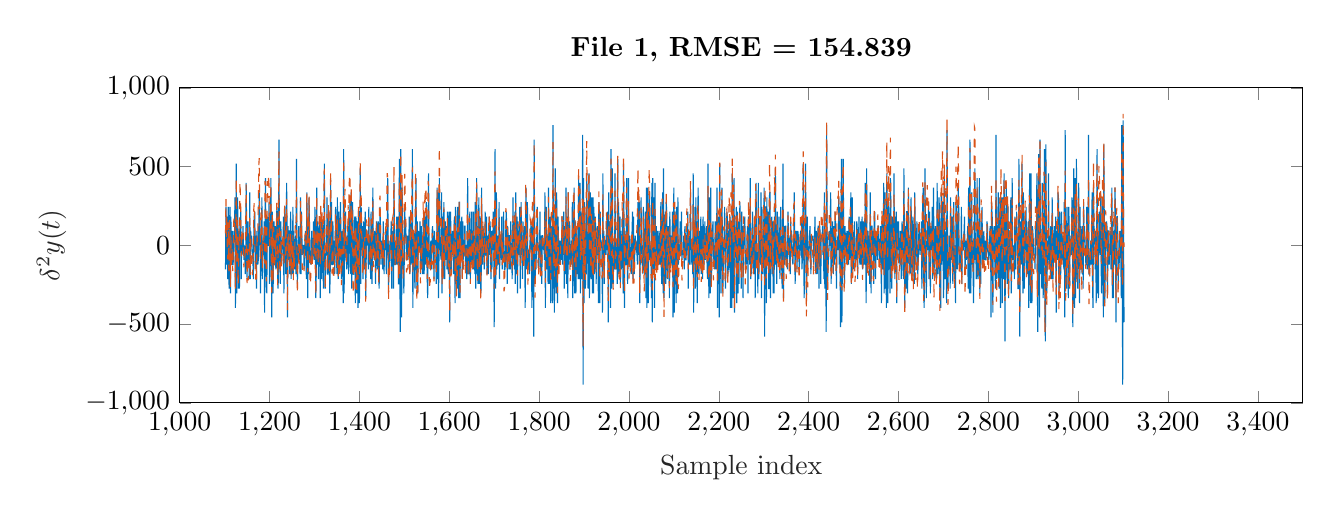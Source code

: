 % This file was created by matlab2tikz.
%
\definecolor{mycolor1}{rgb}{0.0,0.447,0.741}%
\definecolor{mycolor2}{rgb}{0.85,0.325,0.098}%
%
\begin{tikzpicture}

\begin{axis}[%
width=14.264cm,
height=4cm,
at={(0cm,0cm)},
scale only axis,
xmin=1000,
xmax=3500,
xlabel style={font=\color{white!15!black}},
xlabel={Sample index},
ymin=-1000,
ymax=1000,
ylabel style={font=\color{white!15!black}},
ylabel={$\delta^2 y(t)$},
axis background/.style={fill=white},
title style={font=\bfseries},
title={File 1, RMSE = 154.839}
]
\addplot [color=mycolor1, forget plot]
  table[row sep=crcr]{%
1102	-152.625\\
1103	244.175\\
1104	-122.1\\
1105	183.125\\
1106	1.388e-13\\
1107	-213.625\\
1108	244.125\\
1109	-30.5\\
1110	-274.65\\
1111	122.05\\
1112	244.15\\
1113	-305.175\\
1114	183.1\\
1115	-122.075\\
1116	30.525\\
1117	91.55\\
1118	-122.05\\
1119	-122.1\\
1120	0.025\\
1121	91.525\\
1122	30.55\\
1123	305.15\\
1124	-396.725\\
1125	-183.1\\
1126	518.8\\
1127	-305.175\\
1128	61.025\\
1129	305.175\\
1130	-122.05\\
1131	-274.675\\
1132	91.55\\
1133	-274.65\\
1134	152.6\\
1135	152.575\\
1136	213.625\\
1137	-213.625\\
1138	61.025\\
1139	-61.025\\
1140	0\\
1141	122.075\\
1142	-1.388e-13\\
1143	-91.55\\
1144	-0.025\\
1145	-30.5\\
1146	-183.1\\
1147	-91.55\\
1148	396.725\\
1149	122.05\\
1150	-213.6\\
1151	-30.525\\
1152	152.575\\
1153	-91.525\\
1154	-61.05\\
1155	-213.625\\
1156	335.7\\
1157	-213.625\\
1158	91.55\\
1159	30.5\\
1160	61.05\\
1161	-6.939e-14\\
1162	-61.025\\
1163	-91.55\\
1164	-213.65\\
1165	61.075\\
1166	183.075\\
1167	213.625\\
1168	-1.388e-13\\
1169	-122.05\\
1170	61\\
1171	-274.625\\
1172	91.55\\
1173	-30.55\\
1174	-122.025\\
1175	-91.6\\
1176	91.6\\
1177	335.65\\
1178	0.025\\
1179	122.075\\
1180	-305.2\\
1181	30.55\\
1182	-30.55\\
1183	305.2\\
1184	-213.625\\
1185	-30.525\\
1186	30.5\\
1187	-61.0\\
1188	152.55\\
1189	-427.225\\
1190	122.075\\
1191	427.25\\
1192	-0.025\\
1193	-244.125\\
1194	-305.175\\
1195	183.125\\
1196	-0.025\\
1197	2.776e-13\\
1198	122.075\\
1199	274.65\\
1200	-244.125\\
1201	-122.075\\
1202	-30.525\\
1203	427.25\\
1204	1.388e-13\\
1205	-457.75\\
1206	213.6\\
1207	122.075\\
1208	-305.175\\
1209	91.575\\
1210	152.575\\
1211	-91.575\\
1212	-91.525\\
1213	122.05\\
1214	-152.575\\
1215	-122.075\\
1216	213.625\\
1217	244.15\\
1218	-213.625\\
1219	-274.675\\
1220	-152.575\\
1221	671.375\\
1222	-61.025\\
1223	-61.025\\
1224	-244.175\\
1225	152.625\\
1226	30.5\\
1227	-122.075\\
1228	-30.5\\
1229	-0.025\\
1230	0.025\\
1231	183.1\\
1232	-305.175\\
1233	30.5\\
1234	244.15\\
1235	30.525\\
1236	-183.1\\
1237	-122.1\\
1238	396.75\\
1239	122.075\\
1240	-457.775\\
1241	122.075\\
1242	-91.55\\
1243	91.55\\
1244	91.55\\
1245	-183.1\\
1246	30.525\\
1247	213.6\\
1248	-213.6\\
1249	61.025\\
1250	91.55\\
1251	-183.1\\
1252	244.125\\
1253	-183.075\\
1254	91.525\\
1255	-61.025\\
1256	-152.575\\
1257	-0.025\\
1258	61.05\\
1259	-183.1\\
1260	549.3\\
1261	1.388e-13\\
1262	-244.125\\
1263	0\\
1264	-91.575\\
1265	122.1\\
1266	-91.575\\
1267	-30.5\\
1268	-183.125\\
1269	305.175\\
1270	-183.075\\
1271	213.6\\
1272	61.025\\
1273	-61.025\\
1274	-30.5\\
1275	-0.025\\
1276	-6.939e-14\\
1277	-152.575\\
1278	-30.5\\
1279	30.475\\
1280	91.575\\
1281	-30.5\\
1282	-213.65\\
1283	335.7\\
1284	91.55\\
1285	-335.675\\
1286	152.575\\
1287	-183.1\\
1288	305.175\\
1289	122.05\\
1290	-61.025\\
1291	-91.55\\
1292	-122.05\\
1293	-30.55\\
1294	91.575\\
1295	-30.525\\
1296	-91.55\\
1297	-30.525\\
1298	152.6\\
1299	-30.525\\
1300	-91.55\\
1301	244.125\\
1302	61.05\\
1303	-335.7\\
1304	-183.1\\
1305	366.225\\
1306	-122.1\\
1307	152.6\\
1308	0.025\\
1309	-213.65\\
1310	-30.525\\
1311	152.6\\
1312	152.6\\
1313	-335.7\\
1314	183.1\\
1315	91.55\\
1316	-213.625\\
1317	152.6\\
1318	122.05\\
1319	-122.05\\
1320	-274.675\\
1321	-30.5\\
1322	518.775\\
1323	61.05\\
1324	-274.65\\
1325	-61.05\\
1326	-61.025\\
1327	-30.5\\
1328	305.15\\
1329	-183.1\\
1330	-183.1\\
1331	152.575\\
1332	213.625\\
1333	-30.5\\
1334	-305.2\\
1335	-183.1\\
1336	427.25\\
1337	-122.05\\
1338	274.625\\
1339	-122.05\\
1340	-122.075\\
1341	152.6\\
1342	-30.55\\
1343	-122.05\\
1344	30.525\\
1345	-183.1\\
1346	-61.05\\
1347	244.125\\
1348	30.55\\
1349	-30.525\\
1350	-183.125\\
1351	305.2\\
1352	-30.55\\
1353	-213.6\\
1354	213.625\\
1355	-183.1\\
1356	-122.1\\
1357	61.075\\
1358	274.625\\
1359	30.525\\
1360	-213.6\\
1361	-0.025\\
1362	91.55\\
1363	-152.575\\
1364	-366.2\\
1365	610.325\\
1366	-305.15\\
1367	-0.025\\
1368	183.125\\
1369	213.625\\
1370	-91.575\\
1371	-91.55\\
1372	-152.575\\
1373	61.05\\
1374	-122.1\\
1375	152.6\\
1376	-183.1\\
1377	30.5\\
1378	61.05\\
1379	305.175\\
1380	-152.575\\
1381	-183.125\\
1382	335.7\\
1383	-274.675\\
1384	122.1\\
1385	274.625\\
1386	-183.075\\
1387	-183.125\\
1388	-91.55\\
1389	152.6\\
1390	183.1\\
1391	-366.2\\
1392	183.075\\
1393	152.6\\
1394	-305.15\\
1395	91.525\\
1396	152.6\\
1397	-396.75\\
1398	213.65\\
1399	213.625\\
1400	-366.225\\
1401	-152.6\\
1402	488.3\\
1403	-244.15\\
1404	244.15\\
1405	-30.525\\
1406	122.075\\
1407	-61.025\\
1408	-213.65\\
1409	152.6\\
1410	-30.5\\
1411	-152.6\\
1412	122.05\\
1413	213.65\\
1414	-335.7\\
1415	-122.075\\
1416	91.55\\
1417	91.55\\
1418	0.025\\
1419	61.0\\
1420	-152.55\\
1421	244.1\\
1422	0.025\\
1423	-122.075\\
1424	61.05\\
1425	-213.65\\
1426	213.625\\
1427	61.05\\
1428	-244.15\\
1429	-91.525\\
1430	366.175\\
1431	-30.5\\
1432	-61.05\\
1433	-91.525\\
1434	91.525\\
1435	30.525\\
1436	-244.125\\
1437	30.5\\
1438	152.575\\
1439	30.55\\
1440	-152.6\\
1441	122.05\\
1442	152.625\\
1443	-183.125\\
1444	-274.675\\
1445	61.05\\
1446	244.15\\
1447	122.075\\
1448	-122.1\\
1449	30.55\\
1450	-30.55\\
1451	30.55\\
1452	-152.6\\
1453	152.575\\
1454	30.525\\
1455	-183.1\\
1456	30.525\\
1457	-0.025\\
1458	-30.5\\
1459	91.55\\
1460	-183.1\\
1461	-30.525\\
1462	122.075\\
1463	427.25\\
1464	30.5\\
1465	-274.65\\
1466	30.525\\
1467	-183.1\\
1468	-0.025\\
1469	-30.5\\
1470	61.025\\
1471	152.6\\
1472	-274.65\\
1473	30.5\\
1474	91.55\\
1475	0.025\\
1476	-274.7\\
1477	396.775\\
1478	152.55\\
1479	-122.05\\
1480	-122.075\\
1481	30.525\\
1482	-122.075\\
1483	183.1\\
1484	-1.388e-13\\
1485	-122.075\\
1486	183.125\\
1487	-244.15\\
1488	-244.15\\
1489	549.325\\
1490	-122.075\\
1491	-549.325\\
1492	610.375\\
1493	-0.025\\
1494	-457.75\\
1495	366.225\\
1496	213.6\\
1497	-152.575\\
1498	-61.05\\
1499	-305.15\\
1500	-61.05\\
1501	244.125\\
1502	91.575\\
1503	152.575\\
1504	30.525\\
1505	-91.55\\
1506	-91.55\\
1507	61.025\\
1508	-91.55\\
1509	-61.05\\
1510	0.025\\
1511	183.1\\
1512	-183.125\\
1513	-152.575\\
1514	213.625\\
1515	-122.05\\
1516	-91.575\\
1517	-1.388e-13\\
1518	610.35\\
1519	-396.725\\
1520	0\\
1521	91.55\\
1522	61.025\\
1523	-213.6\\
1524	-274.675\\
1525	244.15\\
1526	427.25\\
1527	-30.525\\
1528	-274.65\\
1529	152.575\\
1530	-305.175\\
1531	91.55\\
1532	-30.5\\
1533	30.5\\
1534	30.525\\
1535	152.6\\
1536	-183.125\\
1537	-30.5\\
1538	122.05\\
1539	-152.575\\
1540	30.525\\
1541	-183.125\\
1542	152.6\\
1543	183.1\\
1544	-183.1\\
1545	-91.55\\
1546	183.1\\
1547	-122.075\\
1548	122.075\\
1549	274.65\\
1550	-30.5\\
1551	-213.65\\
1552	-335.675\\
1553	122.075\\
1554	457.775\\
1555	-0.025\\
1556	-122.075\\
1557	-30.5\\
1558	-152.6\\
1559	30.525\\
1560	0\\
1561	-152.575\\
1562	91.55\\
1563	122.05\\
1564	6.939e-14\\
1565	61.05\\
1566	-213.625\\
1567	91.55\\
1568	0\\
1569	30.525\\
1570	30.5\\
1571	-244.125\\
1572	-152.6\\
1573	366.225\\
1574	-213.625\\
1575	335.675\\
1576	-335.675\\
1577	-152.6\\
1578	427.25\\
1579	0\\
1580	30.525\\
1581	-61.025\\
1582	-91.575\\
1583	335.7\\
1584	-305.175\\
1585	183.1\\
1586	-213.6\\
1587	-183.125\\
1588	274.65\\
1589	61.05\\
1590	-213.625\\
1591	152.575\\
1592	-61.025\\
1593	-91.55\\
1594	122.075\\
1595	-152.6\\
1596	213.625\\
1597	30.525\\
1598	-183.125\\
1599	152.625\\
1600	213.6\\
1601	-488.3\\
1602	91.575\\
1603	213.625\\
1604	-30.525\\
1605	-183.1\\
1606	-3.469e-14\\
1607	91.55\\
1608	-61.025\\
1609	91.525\\
1610	-183.075\\
1611	152.575\\
1612	183.1\\
1613	-366.2\\
1614	244.125\\
1615	183.125\\
1616	-244.15\\
1617	91.55\\
1618	-274.65\\
1619	244.125\\
1620	-30.5\\
1621	-335.7\\
1622	274.65\\
1623	274.675\\
1624	-335.7\\
1625	152.575\\
1626	-91.55\\
1627	0.025\\
1628	183.075\\
1629	-213.6\\
1630	152.575\\
1631	-91.55\\
1632	-61.05\\
1633	-61\\
1634	122.05\\
1635	122.05\\
1636	-122.05\\
1637	0\\
1638	0\\
1639	-213.625\\
1640	0.025\\
1641	427.2\\
1642	-183.075\\
1643	0\\
1644	-183.125\\
1645	152.6\\
1646	213.625\\
1647	-244.125\\
1648	61.0\\
1649	-122.05\\
1650	213.625\\
1651	-30.525\\
1652	-152.575\\
1653	-61.05\\
1654	213.625\\
1655	-152.575\\
1656	61.025\\
1657	-183.125\\
1658	274.675\\
1659	-274.65\\
1660	-61.025\\
1661	427.225\\
1662	61.025\\
1663	-183.075\\
1664	-244.15\\
1665	61.025\\
1666	305.175\\
1667	-244.125\\
1668	183.075\\
1669	152.625\\
1670	-305.2\\
1671	-274.65\\
1672	366.2\\
1673	-61.025\\
1674	-122.05\\
1675	122.05\\
1676	91.55\\
1677	-1.388e-13\\
1678	-152.6\\
1679	-61.0\\
1680	213.6\\
1681	-61.05\\
1682	-61.0\\
1683	183.075\\
1684	-183.075\\
1685	61.0\\
1686	-30.5\\
1687	-183.1\\
1688	61.025\\
1689	183.125\\
1690	-61.05\\
1691	152.575\\
1692	-30.5\\
1693	-213.625\\
1694	91.55\\
1695	-152.6\\
1696	91.575\\
1697	-30.525\\
1698	213.625\\
1699	122.05\\
1700	-518.775\\
1701	-30.525\\
1702	610.35\\
1703	-274.65\\
1704	-183.125\\
1705	335.7\\
1706	-152.575\\
1707	-30.525\\
1708	61.025\\
1709	-122.05\\
1710	-61.05\\
1711	274.675\\
1712	-213.65\\
1713	61.05\\
1714	30.525\\
1715	0\\
1716	-91.575\\
1717	183.125\\
1718	-152.6\\
1719	61.05\\
1720	-30.525\\
1721	213.625\\
1722	-61.025\\
1723	-152.6\\
1724	-152.6\\
1725	-122.05\\
1726	122.05\\
1727	213.65\\
1728	91.525\\
1729	-244.125\\
1730	122.075\\
1731	61.025\\
1732	0\\
1733	-152.575\\
1734	61.025\\
1735	61.025\\
1736	-152.575\\
1737	152.575\\
1738	0.025\\
1739	-0.025\\
1740	-213.6\\
1741	-30.55\\
1742	305.2\\
1743	-122.075\\
1744	0\\
1745	-152.575\\
1746	213.6\\
1747	-244.125\\
1748	335.675\\
1749	-183.075\\
1750	30.5\\
1751	183.1\\
1752	-305.175\\
1753	152.6\\
1754	-61.05\\
1755	0\\
1756	-61.025\\
1757	244.15\\
1758	-274.675\\
1759	-30.525\\
1760	274.675\\
1761	-61.025\\
1762	61.0\\
1763	-213.6\\
1764	152.6\\
1765	61.025\\
1766	-91.575\\
1767	-91.525\\
1768	122.05\\
1769	-396.7\\
1770	122.05\\
1771	366.2\\
1772	-152.575\\
1773	0\\
1774	274.65\\
1775	-183.075\\
1776	-30.55\\
1777	-30.5\\
1778	-30.525\\
1779	-183.125\\
1780	61.075\\
1781	61.0\\
1782	152.6\\
1783	61.05\\
1784	-396.75\\
1785	122.075\\
1786	91.575\\
1787	183.075\\
1788	-579.825\\
1789	671.4\\
1790	122.05\\
1791	-244.125\\
1792	-122.075\\
1793	-152.575\\
1794	-30.525\\
1795	61.025\\
1796	244.15\\
1797	61.025\\
1798	-30.525\\
1799	-152.575\\
1800	0\\
1801	-61.025\\
1802	213.6\\
1803	-152.575\\
1804	30.525\\
1805	61.025\\
1806	-244.125\\
1807	61.025\\
1808	61.025\\
1809	30.525\\
1810	-30.525\\
1811	0\\
1812	-91.525\\
1813	335.675\\
1814	-396.75\\
1815	61.075\\
1816	244.1\\
1817	-152.55\\
1818	61.0\\
1819	0.025\\
1820	-244.15\\
1821	366.225\\
1822	-0.025\\
1823	-244.125\\
1824	91.55\\
1825	183.1\\
1826	-366.2\\
1827	30.525\\
1828	122.05\\
1829	0\\
1830	-366.2\\
1831	762.925\\
1832	-274.625\\
1833	122.025\\
1834	-427.2\\
1835	-0.025\\
1836	488.275\\
1837	-152.575\\
1838	-305.175\\
1839	335.675\\
1840	91.575\\
1841	-366.225\\
1842	183.1\\
1843	61.05\\
1844	-122.075\\
1845	0\\
1846	30.525\\
1847	-122.075\\
1848	6.939e-14\\
1849	30.5\\
1850	-91.525\\
1851	183.075\\
1852	-122.05\\
1853	30.525\\
1854	61.025\\
1855	213.625\\
1856	-274.675\\
1857	122.1\\
1858	-91.575\\
1859	-183.1\\
1860	366.225\\
1861	-244.15\\
1862	183.1\\
1863	1.388e-13\\
1864	-335.7\\
1865	335.7\\
1866	-122.05\\
1867	91.525\\
1868	152.6\\
1869	-61.05\\
1870	-122.05\\
1871	-91.55\\
1872	30.5\\
1873	-122.075\\
1874	274.675\\
1875	-335.7\\
1876	-30.5\\
1877	122.05\\
1878	366.225\\
1879	-305.2\\
1880	122.1\\
1881	152.55\\
1882	-305.15\\
1883	61.05\\
1884	122.05\\
1885	-183.1\\
1886	1.388e-13\\
1887	-213.65\\
1888	427.275\\
1889	-61.025\\
1890	-213.65\\
1891	396.75\\
1892	-305.2\\
1893	213.65\\
1894	-122.075\\
1895	-213.65\\
1896	91.575\\
1897	701.9\\
1898	-885\\
1899	427.25\\
1900	-366.225\\
1901	274.65\\
1902	122.075\\
1903	-274.65\\
1904	-152.575\\
1905	-183.125\\
1906	457.75\\
1907	91.575\\
1908	-2.776e-13\\
1909	-274.675\\
1910	0.025\\
1911	457.75\\
1912	-335.7\\
1913	-30.5\\
1914	335.675\\
1915	-183.1\\
1916	-213.6\\
1917	305.15\\
1918	-30.525\\
1919	-305.15\\
1920	305.15\\
1921	-305.15\\
1922	244.125\\
1923	-183.1\\
1924	-30.525\\
1925	183.1\\
1926	91.575\\
1927	-244.15\\
1928	30.5\\
1929	30.55\\
1930	122.05\\
1931	-1.388e-13\\
1932	-366.2\\
1933	274.65\\
1934	213.6\\
1935	-366.175\\
1936	213.6\\
1937	30.525\\
1938	30.525\\
1939	6.939e-14\\
1940	-30.525\\
1941	-427.25\\
1942	457.775\\
1943	-91.55\\
1944	91.55\\
1945	-244.15\\
1946	6.939e-14\\
1947	30.525\\
1948	30.525\\
1949	-61.05\\
1950	152.6\\
1951	-30.525\\
1952	213.6\\
1953	61.075\\
1954	-488.3\\
1955	335.7\\
1956	-213.625\\
1957	-61.05\\
1958	152.6\\
1959	-396.725\\
1960	610.35\\
1961	-152.6\\
1962	-274.65\\
1963	488.3\\
1964	-30.55\\
1965	-244.125\\
1966	-91.55\\
1967	0\\
1968	-152.6\\
1969	457.775\\
1970	-152.575\\
1971	-0.025\\
1972	-152.575\\
1973	-30.525\\
1974	-244.125\\
1975	549.3\\
1976	-183.1\\
1977	274.65\\
1978	-91.525\\
1979	-183.125\\
1980	183.1\\
1981	-244.15\\
1982	91.575\\
1983	-152.6\\
1984	-122.05\\
1985	30.5\\
1986	213.625\\
1987	-305.175\\
1988	518.8\\
1989	152.575\\
1990	-396.725\\
1991	91.575\\
1992	-122.1\\
1993	-122.05\\
1994	0\\
1995	427.25\\
1996	-61.05\\
1997	-244.15\\
1998	-122.05\\
1999	427.25\\
2000	-122.075\\
2001	-91.575\\
2002	61.05\\
2003	-30.5\\
2004	-30.55\\
2005	-183.075\\
2006	30.5\\
2007	91.55\\
2008	213.65\\
2009	-213.65\\
2010	183.1\\
2011	-61\\
2012	-183.15\\
2013	-30.475\\
2014	61\\
2015	-30.5\\
2016	30.525\\
2017	-30.525\\
2018	-61.05\\
2019	-122.05\\
2020	274.65\\
2021	-61.05\\
2022	183.125\\
2023	274.65\\
2024	-366.2\\
2025	-61.05\\
2026	-122.05\\
2027	305.15\\
2028	-30.5\\
2029	0\\
2030	-122.075\\
2031	-183.1\\
2032	244.125\\
2033	152.6\\
2034	-152.6\\
2035	-183.075\\
2036	30.5\\
2037	213.6\\
2038	-335.675\\
2039	366.225\\
2040	-396.75\\
2041	61.05\\
2042	366.2\\
2043	-366.2\\
2044	-91.55\\
2045	213.6\\
2046	335.725\\
2047	-91.575\\
2048	1.388e-13\\
2049	-30.5\\
2050	-335.725\\
2051	396.75\\
2052	-488.275\\
2053	427.25\\
2054	-152.6\\
2055	-122.075\\
2056	305.175\\
2057	-396.725\\
2058	396.725\\
2059	-91.55\\
2060	-122.05\\
2061	122.05\\
2062	-122.075\\
2063	91.55\\
2064	-91.525\\
2065	61\\
2066	-122.05\\
2067	91.55\\
2068	0\\
2069	-122.05\\
2070	-30.55\\
2071	274.675\\
2072	-122.075\\
2073	-244.15\\
2074	122.075\\
2075	335.7\\
2076	-305.175\\
2077	488.275\\
2078	-335.675\\
2079	-183.125\\
2080	-91.55\\
2081	213.625\\
2082	-244.15\\
2083	274.675\\
2084	213.625\\
2085	-122.075\\
2086	-213.65\\
2087	122.1\\
2088	30.525\\
2089	122.05\\
2090	-335.7\\
2091	213.65\\
2092	30.5\\
2093	-91.55\\
2094	-122.075\\
2095	61.05\\
2096	30.5\\
2097	213.625\\
2098	-457.75\\
2099	122.05\\
2100	366.225\\
2101	-427.25\\
2102	213.625\\
2103	152.6\\
2104	30.5\\
2105	-366.2\\
2106	244.125\\
2107	122.075\\
2108	-305.15\\
2109	305.15\\
2110	-122.075\\
2111	-61.025\\
2112	-91.55\\
2113	-30.525\\
2114	152.6\\
2115	-61.05\\
2116	-30.5\\
2117	213.6\\
2118	-91.525\\
2119	-30.55\\
2120	-61\\
2121	-30.55\\
2122	61.05\\
2123	-152.575\\
2124	91.525\\
2125	122.1\\
2126	-91.575\\
2127	-91.55\\
2128	-30.5\\
2129	91.525\\
2130	61.05\\
2131	213.625\\
2132	-274.65\\
2133	61.025\\
2134	-30.525\\
2135	-61.025\\
2136	-122.075\\
2137	335.7\\
2138	-30.525\\
2139	30.525\\
2140	-122.075\\
2141	30.525\\
2142	-183.125\\
2143	457.775\\
2144	-427.25\\
2145	91.575\\
2146	-61.05\\
2147	244.125\\
2148	-274.65\\
2149	305.175\\
2150	-183.1\\
2151	152.6\\
2152	-366.225\\
2153	30.525\\
2154	366.2\\
2155	-1.388e-13\\
2156	-183.1\\
2157	91.55\\
2158	-30.5\\
2159	-122.1\\
2160	183.125\\
2161	-183.1\\
2162	30.5\\
2163	122.075\\
2164	-213.625\\
2165	183.125\\
2166	-0.025\\
2167	-122.05\\
2168	-61.05\\
2169	152.6\\
2170	-91.575\\
2171	61.05\\
2172	-61.025\\
2173	122.05\\
2174	-152.575\\
2175	-213.625\\
2176	518.8\\
2177	-30.525\\
2178	-335.675\\
2179	305.15\\
2180	-30.5\\
2181	-305.175\\
2182	366.2\\
2183	-122.075\\
2184	-213.6\\
2185	61.025\\
2186	91.55\\
2187	152.575\\
2188	-61.025\\
2189	-91.55\\
2190	0\\
2191	-152.575\\
2192	152.575\\
2193	0\\
2194	-152.6\\
2195	0.025\\
2196	366.2\\
2197	-396.725\\
2198	61.025\\
2199	183.1\\
2200	30.525\\
2201	-457.75\\
2202	518.775\\
2203	-213.6\\
2204	183.1\\
2205	-305.175\\
2206	122.05\\
2207	366.225\\
2208	1.388e-13\\
2209	-305.175\\
2210	-122.075\\
2211	30.525\\
2212	61.05\\
2213	244.125\\
2214	-61.05\\
2215	-274.65\\
2216	-91.55\\
2217	61.05\\
2218	213.6\\
2219	183.125\\
2220	-183.125\\
2221	-152.575\\
2222	-152.575\\
2223	152.55\\
2224	91.575\\
2225	183.125\\
2226	-396.75\\
2227	152.575\\
2228	152.6\\
2229	-396.725\\
2230	457.775\\
2231	-0.025\\
2232	-335.675\\
2233	213.625\\
2234	427.225\\
2235	-427.225\\
2236	-122.075\\
2237	-30.525\\
2238	91.575\\
2239	244.1\\
2240	-366.175\\
2241	213.6\\
2242	122.1\\
2243	-305.2\\
2244	152.575\\
2245	-244.1\\
2246	122.025\\
2247	274.7\\
2248	-30.55\\
2249	0.025\\
2250	-274.675\\
2251	213.625\\
2252	-91.55\\
2253	122.075\\
2254	-335.7\\
2255	122.075\\
2256	-1.388e-13\\
2257	122.05\\
2258	183.125\\
2259	-122.075\\
2260	-30.5\\
2261	-122.1\\
2262	-61\\
2263	61\\
2264	122.1\\
2265	-305.2\\
2266	183.125\\
2267	-30.55\\
2268	91.575\\
2269	-122.05\\
2270	427.225\\
2271	-213.625\\
2272	30.525\\
2273	-183.125\\
2274	-30.5\\
2275	213.625\\
2276	0\\
2277	-122.075\\
2278	-183.125\\
2279	61.075\\
2280	183.075\\
2281	-335.675\\
2282	152.575\\
2283	396.725\\
2284	-91.55\\
2285	-61.025\\
2286	-61.025\\
2287	-305.2\\
2288	396.75\\
2289	-213.65\\
2290	-91.525\\
2291	91.525\\
2292	91.575\\
2293	-122.075\\
2294	335.675\\
2295	-335.675\\
2296	244.15\\
2297	-122.075\\
2298	-183.125\\
2299	-30.5\\
2300	122.05\\
2301	366.225\\
2302	-579.825\\
2303	244.125\\
2304	244.15\\
2305	-30.5\\
2306	-366.25\\
2307	305.2\\
2308	-122.075\\
2309	-61.025\\
2310	213.6\\
2311	-274.65\\
2312	-274.65\\
2313	335.7\\
2314	335.675\\
2315	-335.675\\
2316	61.025\\
2317	0\\
2318	183.1\\
2319	-183.1\\
2320	152.6\\
2321	-305.2\\
2322	152.6\\
2323	-305.175\\
2324	183.1\\
2325	-122.05\\
2326	488.25\\
2327	-61.025\\
2328	0.025\\
2329	-244.175\\
2330	213.65\\
2331	-30.525\\
2332	-91.575\\
2333	-91.525\\
2334	183.1\\
2335	-30.525\\
2336	-213.625\\
2337	6.939e-14\\
2338	244.15\\
2339	6.939e-14\\
2340	-122.075\\
2341	-274.675\\
2342	91.575\\
2343	518.8\\
2344	-335.7\\
2345	-91.55\\
2346	122.075\\
2347	-122.1\\
2348	122.1\\
2349	122.075\\
2350	-91.575\\
2351	-30.5\\
2352	-91.575\\
2353	-152.575\\
2354	213.625\\
2355	61.05\\
2356	61.025\\
2357	-30.525\\
2358	-122.075\\
2359	-183.1\\
2360	152.6\\
2361	61.025\\
2362	91.55\\
2363	-30.525\\
2364	-91.525\\
2365	-122.1\\
2366	-30.5\\
2367	61.025\\
2368	335.7\\
2369	-30.525\\
2370	-244.125\\
2371	91.525\\
2372	0.025\\
2373	91.55\\
2374	-152.6\\
2375	-30.5\\
2376	91.55\\
2377	61.025\\
2378	30.5\\
2379	-183.075\\
2380	-61.05\\
2381	-61.025\\
2382	91.55\\
2383	1.388e-13\\
2384	152.575\\
2385	-152.575\\
2386	-91.55\\
2387	-91.55\\
2388	518.775\\
2389	0.025\\
2390	-335.7\\
2391	-30.525\\
2392	-61.025\\
2393	518.775\\
2394	91.575\\
2395	-335.7\\
2396	-122.05\\
2397	183.075\\
2398	-152.575\\
2399	-30.525\\
2400	-61.025\\
2401	-5.204e-14\\
2402	61.05\\
2403	122.05\\
2404	-30.525\\
2405	-183.1\\
2406	61.05\\
2407	30.5\\
2408	61.05\\
2409	30.5\\
2410	61.05\\
2411	-122.075\\
2412	-61.025\\
2413	-30.525\\
2414	183.1\\
2415	6.939e-14\\
2416	-183.1\\
2417	91.55\\
2418	61.025\\
2419	-183.1\\
2420	6.939e-14\\
2421	122.075\\
2422	122.075\\
2423	-274.65\\
2424	122.05\\
2425	122.075\\
2426	-30.5\\
2427	-244.175\\
2428	61.075\\
2429	61.0\\
2430	61.05\\
2431	122.075\\
2432	-61.05\\
2433	-30.5\\
2434	-213.625\\
2435	335.675\\
2436	-274.625\\
2437	91.525\\
2438	61.05\\
2439	-549.325\\
2440	762.925\\
2441	183.125\\
2442	-274.65\\
2443	-152.6\\
2444	-91.575\\
2445	-61.0\\
2446	91.55\\
2447	-0.025\\
2448	0.025\\
2449	335.675\\
2450	-244.125\\
2451	-61.05\\
2452	30.525\\
2453	152.6\\
2454	-91.575\\
2455	-183.1\\
2456	122.075\\
2457	-122.075\\
2458	-30.5\\
2459	213.6\\
2460	122.075\\
2461	-91.525\\
2462	-274.7\\
2463	30.55\\
2464	-0.025\\
2465	61.05\\
2466	-30.525\\
2467	305.2\\
2468	-122.1\\
2469	244.15\\
2470	-91.55\\
2471	-518.8\\
2472	91.55\\
2473	549.325\\
2474	-488.3\\
2475	-122.05\\
2476	61.025\\
2477	549.325\\
2478	-0.025\\
2479	-183.075\\
2480	-244.15\\
2481	122.075\\
2482	-0.025\\
2483	30.55\\
2484	-91.575\\
2485	91.55\\
2486	-122.05\\
2487	91.55\\
2488	-91.575\\
2489	-122.05\\
2490	183.1\\
2491	-91.55\\
2492	-61.05\\
2493	122.1\\
2494	335.675\\
2495	-244.15\\
2496	-183.1\\
2497	305.2\\
2498	-152.625\\
2499	30.55\\
2500	-152.6\\
2501	91.55\\
2502	152.575\\
2503	-61.025\\
2504	-122.075\\
2505	-30.5\\
2506	-91.55\\
2507	152.575\\
2508	122.05\\
2509	-213.6\\
2510	6.939e-14\\
2511	0\\
2512	183.1\\
2513	-30.5\\
2514	-122.1\\
2515	-30.5\\
2516	152.575\\
2517	-122.05\\
2518	61.025\\
2519	183.1\\
2520	-152.575\\
2521	-122.075\\
2522	152.575\\
2523	-91.525\\
2524	-122.1\\
2525	-91.55\\
2526	396.75\\
2527	-61.05\\
2528	-366.2\\
2529	488.275\\
2530	-30.525\\
2531	-152.575\\
2532	91.525\\
2533	-122.05\\
2534	61.05\\
2535	-61.05\\
2536	-244.15\\
2537	335.7\\
2538	61.05\\
2539	-305.2\\
2540	122.1\\
2541	122.05\\
2542	-61.05\\
2543	91.575\\
2544	-152.6\\
2545	-244.125\\
2546	183.1\\
2547	213.625\\
2548	-30.525\\
2549	-213.625\\
2550	91.55\\
2551	-30.5\\
2552	30.5\\
2553	-91.525\\
2554	122.05\\
2555	122.05\\
2556	30.55\\
2557	-61.05\\
2558	-122.075\\
2559	-30.5\\
2560	122.05\\
2561	61.05\\
2562	-366.225\\
2563	122.1\\
2564	183.075\\
2565	-152.575\\
2566	-61.05\\
2567	396.75\\
2568	-305.175\\
2569	-122.1\\
2570	335.725\\
2571	-274.675\\
2572	122.075\\
2573	-396.725\\
2574	457.75\\
2575	244.15\\
2576	-366.2\\
2577	-183.125\\
2578	274.675\\
2579	-152.6\\
2580	183.125\\
2581	-305.2\\
2582	427.25\\
2583	244.15\\
2584	-183.1\\
2585	-274.675\\
2586	183.125\\
2587	-152.6\\
2588	-122.075\\
2589	-122.075\\
2590	457.775\\
2591	-61.025\\
2592	-213.65\\
2593	183.125\\
2594	-122.075\\
2595	213.625\\
2596	-366.225\\
2597	152.6\\
2598	0\\
2599	-30.5\\
2600	152.55\\
2601	-91.525\\
2602	-1.735e-14\\
2603	-122.075\\
2604	91.55\\
2605	30.5\\
2606	-213.6\\
2607	61.025\\
2608	152.6\\
2609	61.025\\
2610	-152.575\\
2611	-213.625\\
2612	488.25\\
2613	122.1\\
2614	-396.725\\
2615	122.05\\
2616	-61.025\\
2617	-274.65\\
2618	213.6\\
2619	213.65\\
2620	-305.2\\
2621	-122.05\\
2622	366.2\\
2623	91.55\\
2624	-61.025\\
2625	-152.575\\
2626	-183.125\\
2627	122.075\\
2628	305.15\\
2629	-30.475\\
2630	-213.65\\
2631	30.525\\
2632	183.1\\
2633	-152.575\\
2634	-122.075\\
2635	-244.15\\
2636	335.7\\
2637	183.1\\
2638	-122.05\\
2639	-61.05\\
2640	0\\
2641	152.575\\
2642	-91.525\\
2643	-183.125\\
2644	-91.55\\
2645	61.025\\
2646	122.1\\
2647	61.0\\
2648	-61.0\\
2649	30.5\\
2650	-30.525\\
2651	152.6\\
2652	-274.675\\
2653	-91.525\\
2654	274.625\\
2655	366.225\\
2656	-152.575\\
2657	-396.725\\
2658	-183.125\\
2659	488.275\\
2660	0.025\\
2661	-91.575\\
2662	-335.675\\
2663	30.5\\
2664	152.6\\
2665	91.55\\
2666	-30.525\\
2667	274.675\\
2668	-213.625\\
2669	213.6\\
2670	-91.525\\
2671	-305.2\\
2672	122.1\\
2673	-0.025\\
2674	-30.5\\
2675	244.125\\
2676	-213.625\\
2677	-61.025\\
2678	366.2\\
2679	-183.1\\
2680	-91.55\\
2681	-61.025\\
2682	122.05\\
2683	61.05\\
2684	-213.625\\
2685	-213.625\\
2686	396.725\\
2687	-30.5\\
2688	-183.125\\
2689	-91.55\\
2690	305.175\\
2691	244.15\\
2692	-305.2\\
2693	-91.525\\
2694	-396.725\\
2695	335.675\\
2696	-122.075\\
2697	30.525\\
2698	274.675\\
2699	274.625\\
2700	-335.675\\
2701	-244.125\\
2702	427.225\\
2703	-91.55\\
2704	-213.625\\
2705	30.525\\
2706	91.55\\
2707	-366.2\\
2708	732.4\\
2709	122.075\\
2710	-274.65\\
2711	-122.075\\
2712	-152.575\\
2713	61.025\\
2714	30.525\\
2715	-274.675\\
2716	305.175\\
2717	-91.525\\
2718	-0.025\\
2719	183.125\\
2720	-122.1\\
2721	-244.125\\
2722	183.125\\
2723	274.625\\
2724	-91.525\\
2725	-213.65\\
2726	0.025\\
2727	-366.225\\
2728	274.675\\
2729	213.6\\
2730	-122.05\\
2731	-152.6\\
2732	0\\
2733	366.2\\
2734	244.15\\
2735	-122.05\\
2736	-122.1\\
2737	-152.575\\
2738	-30.5\\
2739	-30.55\\
2740	244.15\\
2741	-244.125\\
2742	30.5\\
2743	-30.5\\
2744	-30.525\\
2745	61.025\\
2746	91.55\\
2747	183.125\\
2748	-152.6\\
2749	-91.55\\
2750	30.525\\
2751	-91.575\\
2752	-61\\
2753	30.5\\
2754	122.05\\
2755	-274.625\\
2756	366.175\\
2757	-244.1\\
2758	-305.2\\
2759	671.375\\
2760	-122.05\\
2761	-305.175\\
2762	91.55\\
2763	335.7\\
2764	-122.1\\
2765	30.55\\
2766	-152.6\\
2767	-366.225\\
2768	-91.525\\
2769	244.125\\
2770	488.275\\
2771	-91.55\\
2772	30.525\\
2773	-213.625\\
2774	-183.1\\
2775	427.25\\
2776	-30.525\\
2777	-213.625\\
2778	-152.6\\
2779	61.05\\
2780	427.25\\
2781	-305.175\\
2782	-30.525\\
2783	-244.15\\
2784	152.6\\
2785	61.025\\
2786	244.15\\
2787	-122.075\\
2788	-91.55\\
2789	30.525\\
2790	91.55\\
2791	-91.575\\
2792	0.025\\
2793	30.5\\
2794	-91.525\\
2795	-91.575\\
2796	-30.525\\
2797	152.6\\
2798	122.075\\
2799	-30.525\\
2800	-61.025\\
2801	-91.55\\
2802	-61.05\\
2803	61.025\\
2804	122.1\\
2805	61.025\\
2806	-457.775\\
2807	274.675\\
2808	213.6\\
2809	152.6\\
2810	-427.25\\
2811	30.525\\
2812	91.55\\
2813	122.075\\
2814	-30.525\\
2815	-183.1\\
2816	-274.65\\
2817	701.875\\
2818	-183.075\\
2819	-213.65\\
2820	-152.575\\
2821	122.075\\
2822	335.7\\
2823	-213.625\\
2824	-274.675\\
2825	30.525\\
2826	305.175\\
2827	-396.725\\
2828	244.15\\
2829	305.15\\
2830	-61.0\\
2831	-366.25\\
2832	305.2\\
2833	-152.575\\
2834	-213.65\\
2835	457.775\\
2836	122.075\\
2837	-610.375\\
2838	0.025\\
2839	152.575\\
2840	366.225\\
2841	-152.6\\
2842	-244.15\\
2843	244.15\\
2844	244.15\\
2845	-335.7\\
2846	-122.075\\
2847	91.575\\
2848	91.525\\
2849	-152.575\\
2850	305.175\\
2851	-305.175\\
2852	-122.075\\
2853	427.25\\
2854	-61.05\\
2855	-91.525\\
2856	-0.025\\
2857	-61.025\\
2858	-213.625\\
2859	183.1\\
2860	0.025\\
2861	-152.6\\
2862	61.025\\
2863	213.625\\
2864	61.025\\
2865	61.05\\
2866	-274.65\\
2867	-274.675\\
2868	549.325\\
2869	122.075\\
2870	-579.85\\
2871	30.525\\
2872	152.6\\
2873	-122.075\\
2874	-91.575\\
2875	518.825\\
2876	-61.05\\
2877	-305.175\\
2878	335.7\\
2879	-30.525\\
2880	-274.65\\
2881	-91.55\\
2882	213.625\\
2883	-30.525\\
2884	244.125\\
2885	-152.55\\
2886	-30.55\\
2887	-183.1\\
2888	91.55\\
2889	152.6\\
2890	-396.725\\
2891	122.05\\
2892	457.775\\
2893	-183.1\\
2894	-366.2\\
2895	457.75\\
2896	-0.025\\
2897	-366.175\\
2898	122.05\\
2899	91.575\\
2900	30.5\\
2901	-61.05\\
2902	-61\\
2903	-61.05\\
2904	-152.6\\
2905	122.075\\
2906	30.525\\
2907	-1.388e-13\\
2908	457.75\\
2909	-213.6\\
2910	-549.325\\
2911	61.025\\
2912	579.85\\
2913	-183.125\\
2914	-457.75\\
2915	671.375\\
2916	-183.1\\
2917	30.525\\
2918	-61.025\\
2919	-274.675\\
2920	396.725\\
2921	-91.55\\
2922	-335.7\\
2923	0.025\\
2924	244.125\\
2925	610.35\\
2926	-457.775\\
2927	-610.325\\
2928	640.85\\
2929	122.075\\
2930	-305.175\\
2931	-152.575\\
2932	30.5\\
2933	-91.55\\
2934	457.75\\
2935	-122.05\\
2936	-61.025\\
2937	61\\
2938	-183.075\\
2939	122.05\\
2940	-91.525\\
2941	-213.65\\
2942	305.2\\
2943	152.55\\
2944	-213.6\\
2945	-61.025\\
2946	-5.204e-14\\
2947	122.05\\
2948	-91.55\\
2949	30.525\\
2950	183.125\\
2951	-427.275\\
2952	91.55\\
2953	0.025\\
2954	-91.575\\
2955	335.7\\
2956	305.2\\
2957	-335.725\\
2958	-61.025\\
2959	213.625\\
2960	-244.15\\
2961	-183.1\\
2962	91.55\\
2963	213.65\\
2964	-91.575\\
2965	-91.575\\
2966	61.075\\
2967	30.5\\
2968	-152.6\\
2969	274.675\\
2970	-457.775\\
2971	732.425\\
2972	-244.125\\
2973	-61.05\\
2974	-274.65\\
2975	244.125\\
2976	30.525\\
2977	61.05\\
2978	-335.7\\
2979	244.125\\
2980	91.575\\
2981	-274.675\\
2982	61.025\\
2983	-61\\
2984	-0.025\\
2985	-61.025\\
2986	305.15\\
2987	244.175\\
2988	-518.825\\
2989	-61.025\\
2990	488.3\\
2991	-213.65\\
2992	-396.725\\
2993	427.25\\
2994	-335.675\\
2995	30.5\\
2996	549.325\\
2997	-213.65\\
2998	-61.0\\
2999	-274.675\\
3000	30.525\\
3001	396.725\\
3002	30.5\\
3003	-366.2\\
3004	244.15\\
3005	-152.575\\
3006	122.05\\
3007	91.55\\
3008	-152.575\\
3009	-183.125\\
3010	122.075\\
3011	-274.65\\
3012	274.675\\
3013	30.5\\
3014	122.05\\
3015	-30.475\\
3016	-0.025\\
3017	-122.075\\
3018	-122.075\\
3019	244.175\\
3020	-152.625\\
3021	-122.05\\
3022	-91.55\\
3023	701.875\\
3024	-183.075\\
3025	-183.125\\
3026	-91.525\\
3027	-61.05\\
3028	30.5\\
3029	-122.05\\
3030	91.55\\
3031	335.7\\
3032	-274.675\\
3033	-396.725\\
3034	366.225\\
3035	122.05\\
3036	91.575\\
3037	-0.025\\
3038	-152.575\\
3039	91.55\\
3040	-366.2\\
3041	-30.525\\
3042	610.35\\
3043	-305.175\\
3044	30.525\\
3045	-335.725\\
3046	152.625\\
3047	213.6\\
3048	-30.5\\
3049	-61.05\\
3050	335.7\\
3051	-122.05\\
3052	-305.2\\
3053	-122.075\\
3054	305.2\\
3055	30.5\\
3056	-457.775\\
3057	640.9\\
3058	152.55\\
3059	-366.175\\
3060	-244.15\\
3061	91.55\\
3062	91.55\\
3063	152.575\\
3064	122.075\\
3065	-335.675\\
3066	-61.05\\
3067	91.55\\
3068	91.575\\
3069	-122.1\\
3070	0.025\\
3071	-61.05\\
3072	91.575\\
3073	-152.625\\
3074	152.625\\
3075	366.175\\
3076	-335.675\\
3077	152.6\\
3078	-335.7\\
3079	91.55\\
3080	30.5\\
3081	-122.05\\
3082	366.2\\
3083	152.6\\
3084	-488.3\\
3085	0.025\\
3086	183.1\\
3087	183.075\\
3088	61.075\\
3089	-244.175\\
3090	-30.5\\
3091	-152.575\\
3092	30.5\\
3093	61.05\\
3094	91.525\\
3095	-122.05\\
3096	-335.7\\
3097	762.95\\
3098	-91.55\\
3099	-885.025\\
3100	793.475\\
3101	-0.025\\
3102	-488.275\\
};
\addplot [color=mycolor2, dashed, forget plot]
  table[row sep=crcr]{%
1102	76.033\\
1103	293.035\\
1104	53.443\\
1105	187.978\\
1106	-29.355\\
1107	-88.31\\
1108	146.319\\
1109	-142.82\\
1110	-164.815\\
1111	159.579\\
1112	52.091\\
1113	-263.866\\
1114	69.047\\
1115	-142.999\\
1116	-12.693\\
1117	-47.7\\
1118	-163.455\\
1119	-35.419\\
1120	135.722\\
1121	181.96\\
1122	129.255\\
1123	116.845\\
1124	-277.205\\
1125	139.627\\
1126	426.751\\
1127	-120.335\\
1128	186.56\\
1129	146.513\\
1130	-251.326\\
1131	-202.225\\
1132	106.414\\
1133	25.798\\
1134	406.264\\
1135	340.525\\
1136	223.242\\
1137	-69.602\\
1138	104.915\\
1139	22.119\\
1140	76.05\\
1141	76.012\\
1142	-88.433\\
1143	-139.153\\
1144	-64.007\\
1145	-73.268\\
1146	-46.8\\
1147	196.399\\
1148	386.962\\
1149	-13.049\\
1150	-239.377\\
1151	-50.987\\
1152	-22.324\\
1153	-222.491\\
1154	-145.086\\
1155	-93.147\\
1156	174.826\\
1157	-187.332\\
1158	59.657\\
1159	-36.657\\
1160	-74.069\\
1161	-162.374\\
1162	-188.217\\
1163	-130.671\\
1164	-41.14\\
1165	234.455\\
1166	269.269\\
1167	127.972\\
1168	-139.988\\
1169	-218.272\\
1170	-119.13\\
1171	-215.522\\
1172	81.13\\
1173	21.584\\
1174	80.2\\
1175	280.521\\
1176	495.519\\
1177	553.366\\
1178	251.698\\
1179	157.17\\
1180	-95.039\\
1181	187.27\\
1182	177.43\\
1183	235.141\\
1184	-146.529\\
1185	19.95\\
1186	48.433\\
1187	7.655\\
1188	76.497\\
1189	-116.116\\
1190	408.799\\
1191	384.875\\
1192	-92.025\\
1193	-228.009\\
1194	0.026\\
1195	407.516\\
1196	300.891\\
1197	371.618\\
1198	449.35\\
1199	371.086\\
1200	-7.493\\
1201	141.46\\
1202	293.36\\
1203	389.739\\
1204	-118.278\\
1205	-299.996\\
1206	192.589\\
1207	-34.038\\
1208	-222.855\\
1209	117.374\\
1210	38.602\\
1211	-153.166\\
1212	-72.5\\
1213	35.193\\
1214	-105.2\\
1215	75.76\\
1216	269.322\\
1217	77.007\\
1218	-252.322\\
1219	-64.347\\
1220	289.055\\
1221	595.834\\
1222	-91.735\\
1223	-172.049\\
1224	-181.953\\
1225	90.269\\
1226	-83.049\\
1227	-143.187\\
1228	-13.973\\
1229	33.046\\
1230	54.802\\
1231	80.069\\
1232	-138.088\\
1233	217.34\\
1234	252.622\\
1235	-3.673\\
1236	-88.571\\
1237	105.695\\
1238	295.321\\
1239	-153.061\\
1240	-411.943\\
1241	80.899\\
1242	-48.971\\
1243	72.203\\
1244	-13.923\\
1245	-130.919\\
1246	72.336\\
1247	69.014\\
1248	-191.092\\
1249	35.244\\
1250	-21.706\\
1251	-145.853\\
1252	64.828\\
1253	-220.134\\
1254	-31.054\\
1255	-142.97\\
1256	-84.802\\
1257	99.132\\
1258	164.809\\
1259	139.412\\
1260	430.215\\
1261	-167.381\\
1262	-305.36\\
1263	-79.263\\
1264	-92.568\\
1265	9.773\\
1266	-121.041\\
1267	-21.886\\
1268	20.051\\
1269	280.847\\
1270	-22.652\\
1271	197.086\\
1272	-31.095\\
1273	-155.428\\
1274	-126.25\\
1275	-119.101\\
1276	-135.123\\
1277	-163.327\\
1278	16.704\\
1279	65.058\\
1280	82.033\\
1281	-4.469\\
1282	39.428\\
1283	328.83\\
1284	-4.994\\
1285	-170.023\\
1286	204.642\\
1287	61.882\\
1288	309.142\\
1289	-12.484\\
1290	-238.295\\
1291	-249.948\\
1292	-182.895\\
1293	-57.331\\
1294	-16.743\\
1295	-119.13\\
1296	-84.019\\
1297	27.11\\
1298	95.715\\
1299	-55.343\\
1300	-25.332\\
1301	97.905\\
1302	-185.271\\
1303	-316.68\\
1304	34.735\\
1305	316.178\\
1306	-47.646\\
1307	92.084\\
1308	-87.349\\
1309	-118.421\\
1310	127.001\\
1311	209.418\\
1312	74.665\\
1313	-127.081\\
1314	252.098\\
1315	91.287\\
1316	-31.902\\
1317	213.284\\
1318	64.383\\
1319	-114.905\\
1320	-15.358\\
1321	337.605\\
1322	487.934\\
1323	-50.037\\
1324	-280.56\\
1325	-40.561\\
1326	29.399\\
1327	120.24\\
1328	199.585\\
1329	-156.267\\
1330	10.933\\
1331	256.69\\
1332	131.051\\
1333	-142.324\\
1334	-181.022\\
1335	169.93\\
1336	472.125\\
1337	61.946\\
1338	177.436\\
1339	-178.883\\
1340	-127.046\\
1341	-11.953\\
1342	-213.53\\
1343	-218.177\\
1344	-89.324\\
1345	-131.399\\
1346	62.612\\
1347	199.776\\
1348	-37.738\\
1349	-79.955\\
1350	-63.543\\
1351	168.52\\
1352	-173.679\\
1353	-197.177\\
1354	47.869\\
1355	-203.692\\
1356	-5.106\\
1357	164.14\\
1358	154.877\\
1359	-151.356\\
1360	-252.297\\
1361	-27.155\\
1362	-27.586\\
1363	-129.386\\
1364	26.002\\
1365	551.166\\
1366	-52.977\\
1367	281.242\\
1368	357.869\\
1369	200.915\\
1370	-109.415\\
1371	-116.752\\
1372	-59.002\\
1373	123.218\\
1374	76.096\\
1375	255.002\\
1376	120.587\\
1377	368.085\\
1378	431.207\\
1379	451.894\\
1380	99.525\\
1381	157.346\\
1382	371.385\\
1383	-12.506\\
1384	235.088\\
1385	101.724\\
1386	-309.384\\
1387	-206.243\\
1388	-11.535\\
1389	113.281\\
1390	-40.049\\
1391	-295.3\\
1392	117.695\\
1393	-72.694\\
1394	-283.4\\
1395	57.606\\
1396	-27.516\\
1397	-215.925\\
1398	265.804\\
1399	70.445\\
1400	-181.241\\
1401	245.585\\
1402	536.652\\
1403	76.394\\
1404	335.579\\
1405	73.361\\
1406	44.224\\
1407	-171.384\\
1408	-181.659\\
1409	48.331\\
1410	-133.141\\
1411	-121.333\\
1412	52.884\\
1413	-64.983\\
1414	-357.645\\
1415	2.818\\
1416	164.299\\
1417	124.512\\
1418	59.112\\
1419	75.999\\
1420	8.744\\
1421	200.555\\
1422	-74.023\\
1423	-126.216\\
1424	-12.395\\
1425	-92.175\\
1426	165.951\\
1427	-55.722\\
1428	-160.249\\
1429	112.602\\
1430	281.362\\
1431	-113.667\\
1432	-138.076\\
1433	-102.975\\
1434	-5.268\\
1435	-111.527\\
1436	-173.044\\
1437	111.836\\
1438	125.648\\
1439	-33.568\\
1440	-81.46\\
1441	99.021\\
1442	-31.421\\
1443	-240.265\\
1444	-62.895\\
1445	289.501\\
1446	315.333\\
1447	94.734\\
1448	-86.029\\
1449	8.545\\
1450	-45.097\\
1451	-27.879\\
1452	-81.367\\
1453	97.243\\
1454	-70.153\\
1455	-129.655\\
1456	74.505\\
1457	66.081\\
1458	91.416\\
1459	158.423\\
1460	76.908\\
1461	321.35\\
1462	458.488\\
1463	429.66\\
1464	-91.17\\
1465	-349.41\\
1466	-132.379\\
1467	-199.177\\
1468	-5.409\\
1469	16.722\\
1470	64.295\\
1471	27.576\\
1472	-163.561\\
1473	157.687\\
1474	173.392\\
1475	101.455\\
1476	116.357\\
1477	501.685\\
1478	137.825\\
1479	-129.687\\
1480	-90.117\\
1481	24.43\\
1482	-18.106\\
1483	132.736\\
1484	-73.402\\
1485	-112.338\\
1486	17.841\\
1487	-211.887\\
1488	53.068\\
1489	410.926\\
1490	-181.839\\
1491	-112.392\\
1492	586.286\\
1493	-20.256\\
1494	-101.485\\
1495	447.49\\
1496	103.512\\
1497	-222.376\\
1498	-138.341\\
1499	-104.991\\
1500	277.523\\
1501	454.14\\
1502	287.684\\
1503	200.722\\
1504	-28.23\\
1505	-172.165\\
1506	-140.93\\
1507	-60.787\\
1508	-153.983\\
1509	-64.609\\
1510	12.654\\
1511	33.046\\
1512	-181.068\\
1513	13.939\\
1514	233.128\\
1515	32.752\\
1516	197.931\\
1517	377.597\\
1518	494.946\\
1519	-193.446\\
1520	102.419\\
1521	104.674\\
1522	-20.029\\
1523	-144.793\\
1524	81.955\\
1525	474.126\\
1526	311.002\\
1527	-217.892\\
1528	-350.778\\
1529	-87.955\\
1530	-295.017\\
1531	55.322\\
1532	-63.467\\
1533	-3.845\\
1534	-26.611\\
1535	-45.043\\
1536	-242.033\\
1537	-55.123\\
1538	1.355\\
1539	-146.887\\
1540	34.844\\
1541	14.345\\
1542	277.317\\
1543	182.383\\
1544	-18.133\\
1545	184.689\\
1546	351.738\\
1547	204.405\\
1548	370.843\\
1549	282.526\\
1550	-94.497\\
1551	-212.515\\
1552	-29.509\\
1553	408.677\\
1554	384.44\\
1555	-132.201\\
1556	-282.221\\
1557	-222.025\\
1558	-225.631\\
1559	-69.39\\
1560	-85.355\\
1561	-123.643\\
1562	79.812\\
1563	26.159\\
1564	-113.468\\
1565	-123.608\\
1566	-227.927\\
1567	2.554\\
1568	-89.651\\
1569	-91.759\\
1570	-117.877\\
1571	-170.268\\
1572	113.647\\
1573	352.165\\
1574	22.162\\
1575	309.264\\
1576	-53.82\\
1577	323.737\\
1578	623.465\\
1579	270.898\\
1580	200.377\\
1581	91.011\\
1582	102.28\\
1583	193.673\\
1584	-248.808\\
1585	22.186\\
1586	-222.896\\
1587	2.045\\
1588	241.702\\
1589	-30.906\\
1590	-140.505\\
1591	97.253\\
1592	-70.287\\
1593	-12.486\\
1594	110.481\\
1595	-19.093\\
1596	175.91\\
1597	-60.945\\
1598	-138.436\\
1599	56.644\\
1600	-115.76\\
1601	-422.621\\
1602	119.914\\
1603	27.84\\
1604	-195.917\\
1605	-170.859\\
1606	7.503\\
1607	-0.86\\
1608	-75.817\\
1609	15.562\\
1610	-74.993\\
1611	144.382\\
1612	9.001\\
1613	-229.087\\
1614	186.695\\
1615	-60.75\\
1616	-328.627\\
1617	-81.84\\
1618	-194.913\\
1619	114.38\\
1620	-147.258\\
1621	-143.235\\
1622	285.268\\
1623	48.591\\
1624	-299.58\\
1625	58.618\\
1626	-111.673\\
1627	-20.288\\
1628	3.11\\
1629	-233.954\\
1630	0.683\\
1631	-178.199\\
1632	-101.997\\
1633	-10.758\\
1634	74.101\\
1635	-38.249\\
1636	-192.659\\
1637	-74.076\\
1638	-66.516\\
1639	-75.396\\
1640	180.593\\
1641	269.008\\
1642	-195.197\\
1643	-38.831\\
1644	-44.773\\
1645	174.069\\
1646	33.223\\
1647	-244.224\\
1648	-6.176\\
1649	-68.452\\
1650	75.415\\
1651	-167.931\\
1652	-173.493\\
1653	-11.882\\
1654	92.28\\
1655	-141.723\\
1656	29.118\\
1657	-36.636\\
1658	200.682\\
1659	-87.986\\
1660	238.41\\
1661	400.4\\
1662	-43.601\\
1663	-224.274\\
1664	-78.295\\
1665	220.658\\
1666	209.099\\
1667	-141.284\\
1668	105.907\\
1669	-112.19\\
1670	-358.885\\
1671	-46.298\\
1672	302.796\\
1673	-63.882\\
1674	3.86\\
1675	155.997\\
1676	48.499\\
1677	-73.18\\
1678	-107.253\\
1679	58.613\\
1680	157.801\\
1681	-73.18\\
1682	-29.057\\
1683	42.69\\
1684	-190.15\\
1685	-3.989\\
1686	-70.196\\
1687	-43.74\\
1688	189.134\\
1689	183.748\\
1690	-7.021\\
1691	50.229\\
1692	-153.213\\
1693	-168.996\\
1694	69.905\\
1695	-29.373\\
1696	177.569\\
1697	114.667\\
1698	183.054\\
1699	-59.162\\
1700	-276.08\\
1701	319.777\\
1702	469.443\\
1703	-190.4\\
1704	22.095\\
1705	254.876\\
1706	-126.685\\
1707	-2.154\\
1708	22.407\\
1709	-58.657\\
1710	82.173\\
1711	185.697\\
1712	-128.855\\
1713	93.552\\
1714	36.339\\
1715	-5.179\\
1716	-15.097\\
1717	92.983\\
1718	-125.932\\
1719	31.088\\
1720	-43.631\\
1721	-13.075\\
1722	-291.888\\
1723	-272.219\\
1724	-115.878\\
1725	68.181\\
1726	236.615\\
1727	196.806\\
1728	-7.021\\
1729	-152.828\\
1730	112.495\\
1731	-17.08\\
1732	-108.753\\
1733	-136.729\\
1734	24.495\\
1735	-35.215\\
1736	-116.926\\
1737	64.65\\
1738	-103.361\\
1739	-125.474\\
1740	-136.719\\
1741	119.544\\
1742	188.759\\
1743	-126.251\\
1744	-13.813\\
1745	-11.673\\
1746	190.31\\
1747	-35.4\\
1748	267.481\\
1749	-99.592\\
1750	78.658\\
1751	47.755\\
1752	-191.91\\
1753	136.315\\
1754	-13.987\\
1755	52.591\\
1756	63.088\\
1757	157.273\\
1758	-128.939\\
1759	175.248\\
1760	265.769\\
1761	-28.183\\
1762	-5.017\\
1763	-113.833\\
1764	123.789\\
1765	-44.88\\
1766	-152.028\\
1767	-72.749\\
1768	37.357\\
1769	-105.272\\
1770	396.671\\
1771	374.699\\
1772	-2.404\\
1773	120.817\\
1774	120.965\\
1775	-249.704\\
1776	-120.492\\
1777	-113.131\\
1778	-90.968\\
1779	-66.397\\
1780	170.408\\
1781	157.801\\
1782	129.255\\
1783	-46.413\\
1784	-165.523\\
1785	299.886\\
1786	237.633\\
1787	176.821\\
1788	-54.61\\
1789	654.683\\
1790	-7.137\\
1791	-332.53\\
1792	-162.838\\
1793	-39.455\\
1794	154.086\\
1795	252.885\\
1796	251.988\\
1797	-12.867\\
1798	-156.653\\
1799	-190.05\\
1800	-37.917\\
1801	-47.661\\
1802	36.444\\
1803	-221.144\\
1804	-75.123\\
1805	-116.443\\
1806	-192.684\\
1807	73.935\\
1808	47.092\\
1809	-2.096\\
1810	-23.145\\
1811	16.134\\
1812	28.653\\
1813	160.89\\
1814	-237.018\\
1815	210.335\\
1816	196.222\\
1817	-72.948\\
1818	78.658\\
1819	9.722\\
1820	-5.468\\
1821	307.845\\
1822	-85.113\\
1823	-155.128\\
1824	111.184\\
1825	25.195\\
1826	-219.685\\
1827	199.206\\
1828	221.2\\
1829	131.785\\
1830	146.946\\
1831	655.793\\
1832	-127.93\\
1833	10.544\\
1834	-198.721\\
1835	288.599\\
1836	377.204\\
1837	-169.001\\
1838	-102.419\\
1839	256.445\\
1840	-115.497\\
1841	-302.228\\
1842	100.781\\
1843	-103.175\\
1844	-201.989\\
1845	-85.392\\
1846	-82.225\\
1847	-123.167\\
1848	24.714\\
1849	43.83\\
1850	42.372\\
1851	185.671\\
1852	7.014\\
1853	157.554\\
1854	156.72\\
1855	105.701\\
1856	-182.574\\
1857	94.645\\
1858	-45.993\\
1859	52.091\\
1860	309.82\\
1861	-85.696\\
1862	174.106\\
1863	-32.83\\
1864	-74.16\\
1865	338.413\\
1866	-3.574\\
1867	118.084\\
1868	8.479\\
1869	-223.557\\
1870	-221.796\\
1871	-107.324\\
1872	-14.666\\
1873	-28.943\\
1874	147.792\\
1875	-163.699\\
1876	240.486\\
1877	353.035\\
1878	314.771\\
1879	-108.714\\
1880	173.36\\
1881	37.644\\
1882	-198.682\\
1883	123.589\\
1884	77.127\\
1885	-74.355\\
1886	134.917\\
1887	170.784\\
1888	502.682\\
1889	96.149\\
1890	102.651\\
1891	359.895\\
1892	-91.681\\
1893	187.807\\
1894	-70.993\\
1895	21.386\\
1896	296.192\\
1897	260.122\\
1898	-643.671\\
1899	299.303\\
1900	-182.437\\
1901	251.936\\
1902	-35.322\\
1903	-219.413\\
1904	77.721\\
1905	308.54\\
1906	662.237\\
1907	308.099\\
1908	157.17\\
1909	72.827\\
1910	376.51\\
1911	470.867\\
1912	-47.816\\
1913	208.846\\
1914	269.368\\
1915	-154.489\\
1916	-49.81\\
1917	200.549\\
1918	-158.796\\
1919	-193.936\\
1920	159.598\\
1921	-193.919\\
1922	161.908\\
1923	-112.93\\
1924	98.149\\
1925	172.497\\
1926	-19.833\\
1927	-168.194\\
1928	99.626\\
1929	92.301\\
1930	75.458\\
1931	-74.936\\
1932	-111.422\\
1933	343.309\\
1934	90.507\\
1935	-197.486\\
1936	202.291\\
1937	-21.221\\
1938	-87.555\\
1939	-162.7\\
1940	-203.789\\
1941	-199.814\\
1942	324.155\\
1943	-170.448\\
1944	-80.815\\
1945	-212.925\\
1946	72.283\\
1947	93.042\\
1948	104.622\\
1949	101.702\\
1950	210.056\\
1951	64.051\\
1952	90.22\\
1953	-197.095\\
1954	-360.929\\
1955	194.928\\
1956	-186.974\\
1957	55.487\\
1958	153.64\\
1959	19.788\\
1960	551.003\\
1961	-66.742\\
1962	23.677\\
1963	363.798\\
1964	-186.148\\
1965	-280.643\\
1966	-40.076\\
1967	76.762\\
1968	105.764\\
1969	348.247\\
1970	-152.628\\
1971	-44.043\\
1972	-70.287\\
1973	110.481\\
1974	184.976\\
1975	568.276\\
1976	33.633\\
1977	168.455\\
1978	-206.379\\
1979	-210.733\\
1980	-34.706\\
1981	-272.067\\
1982	-15.516\\
1983	-119.797\\
1984	78.78\\
1985	271.523\\
1986	328.891\\
1987	150.948\\
1988	566.931\\
1989	57.574\\
1990	-300.633\\
1991	65.753\\
1992	-45.861\\
1993	92.311\\
1994	282.244\\
1995	367.375\\
1996	-109.664\\
1997	-158.766\\
1998	93.485\\
1999	282.616\\
2000	-210.693\\
2001	-152.341\\
2002	-71.432\\
2003	-160.435\\
2004	-150.338\\
2005	-126.797\\
2006	92.096\\
2007	92.289\\
2008	23.879\\
2009	-244.508\\
2010	-21.377\\
2011	-242.853\\
2012	-196.106\\
2013	-1.887\\
2014	29.107\\
2015	-8.405\\
2016	62.475\\
2017	60.565\\
2018	130.076\\
2019	247.85\\
2020	486.934\\
2021	283.033\\
2022	365.843\\
2023	158.574\\
2024	-304.621\\
2025	-5.25\\
2026	65.091\\
2027	241.191\\
2028	-101.639\\
2029	-127.783\\
2030	-173.942\\
2031	-49.466\\
2032	184.435\\
2033	-73.913\\
2034	-292.764\\
2035	-156.065\\
2036	56.106\\
2037	42.501\\
2038	-196.427\\
2039	206.898\\
2040	-204.839\\
2041	268.532\\
2042	272.11\\
2043	-127.001\\
2044	281.997\\
2045	490.072\\
2046	366.606\\
2047	-50.896\\
2048	-101.86\\
2049	-185.002\\
2050	-212.397\\
2051	179.851\\
2052	-286.469\\
2053	285.784\\
2054	-186.804\\
2055	-31.351\\
2056	128.316\\
2057	-229.398\\
2058	230.885\\
2059	-222.24\\
2060	-157.425\\
2061	-33.4\\
2062	-184.109\\
2063	-51.385\\
2064	-163.697\\
2065	-51.118\\
2066	-141.38\\
2067	8.438\\
2068	-77.612\\
2069	-75.701\\
2070	67.827\\
2071	159.446\\
2072	-140.285\\
2073	-21.062\\
2074	297.27\\
2075	236.485\\
2076	-152.815\\
2077	161.168\\
2078	-454.386\\
2079	-142.808\\
2080	57.708\\
2081	217.688\\
2082	19.544\\
2083	348.098\\
2084	94.352\\
2085	-209.084\\
2086	-149.64\\
2087	93.291\\
2088	-43.588\\
2089	-91.996\\
2090	-271.458\\
2091	113.724\\
2092	-121.187\\
2093	-183.203\\
2094	-79.159\\
2095	52.968\\
2096	9.254\\
2097	1.755\\
2098	-265.941\\
2099	271.336\\
2100	203.605\\
2101	-209.318\\
2102	275.707\\
2103	72.949\\
2104	-127.269\\
2105	-228.298\\
2106	195.311\\
2107	-77.922\\
2108	-250.142\\
2109	93.669\\
2110	-277.902\\
2111	-161.35\\
2112	-107.376\\
2113	-1.797\\
2114	64.086\\
2115	-83.965\\
2116	-20.424\\
2117	28.88\\
2118	-223.048\\
2119	-140.33\\
2120	-121.096\\
2121	-68.419\\
2122	-16.741\\
2123	-86.04\\
2124	100.198\\
2125	47.965\\
2126	-79.806\\
2127	18.459\\
2128	147.539\\
2129	235.242\\
2130	185.302\\
2131	136.244\\
2132	-152.625\\
2133	119.403\\
2134	62.327\\
2135	103.807\\
2136	199.544\\
2137	409.389\\
2138	76.27\\
2139	44.413\\
2140	-45.508\\
2141	62.724\\
2142	20.902\\
2143	256.075\\
2144	-291.822\\
2145	154.813\\
2146	74.651\\
2147	171.815\\
2148	-115.504\\
2149	189.262\\
2150	-171.764\\
2151	1.234\\
2152	-201.408\\
2153	229.784\\
2154	261.469\\
2155	-142.165\\
2156	-219.591\\
2157	-44.035\\
2158	-157.906\\
2159	-146.335\\
2160	-22.285\\
2161	-232.552\\
2162	-25.713\\
2163	-58.262\\
2164	-198.89\\
2165	37.721\\
2166	-158.659\\
2167	-161.841\\
2168	-43.426\\
2169	64.12\\
2170	-105.845\\
2171	15.79\\
2172	-45.851\\
2173	26.925\\
2174	-106.956\\
2175	78.269\\
2176	378.128\\
2177	-165.334\\
2178	-220.681\\
2179	158.698\\
2180	-189.248\\
2181	-196.081\\
2182	150.922\\
2183	-271.592\\
2184	-154.585\\
2185	88.656\\
2186	66.027\\
2187	-26.806\\
2188	-221.975\\
2189	-183.458\\
2190	-91.946\\
2191	-103.016\\
2192	79.384\\
2193	-60.343\\
2194	-58.463\\
2195	136.983\\
2196	191.655\\
2197	-224.648\\
2198	220.524\\
2199	209.441\\
2200	23.854\\
2201	-46.843\\
2202	524.569\\
2203	15.813\\
2204	218.976\\
2205	2.939\\
2206	353.901\\
2207	287.677\\
2208	-175.318\\
2209	-335.556\\
2210	-39.02\\
2211	114.904\\
2212	118.6\\
2213	77.44\\
2214	-237.268\\
2215	-229.358\\
2216	81.944\\
2217	223.345\\
2218	231.381\\
2219	22.138\\
2220	-251.578\\
2221	-100.113\\
2222	74.565\\
2223	308.54\\
2224	211.777\\
2225	136.161\\
2226	-111.577\\
2227	337.076\\
2228	234.682\\
2229	62.085\\
2230	550.857\\
2231	117.28\\
2232	13.351\\
2233	385.242\\
2234	199.259\\
2235	-404.444\\
2236	-40.71\\
2237	109.183\\
2238	187.346\\
2239	117.58\\
2240	-198.068\\
2241	204.186\\
2242	-19.766\\
2243	-210.083\\
2244	128.468\\
2245	-29.876\\
2246	282.653\\
2247	214.439\\
2248	-112.191\\
2249	-156.083\\
2250	-211.725\\
2251	96.889\\
2252	-145.742\\
2253	-50.57\\
2254	-217.923\\
2255	183.395\\
2256	90.931\\
2257	133.673\\
2258	7.656\\
2259	-247.684\\
2260	-160.994\\
2261	-150.338\\
2262	-10.329\\
2263	72.975\\
2264	45.05\\
2265	-95.709\\
2266	285.978\\
2267	139.453\\
2268	212.932\\
2269	136.176\\
2270	301.423\\
2271	-210.996\\
2272	-73.187\\
2273	-151.178\\
2274	49.548\\
2275	107.844\\
2276	-141.431\\
2277	-183.15\\
2278	-61.515\\
2279	169.647\\
2280	158.419\\
2281	-32.774\\
2282	390.038\\
2283	317.039\\
2284	-150.741\\
2285	-171.078\\
2286	-160.723\\
2287	-124.908\\
2288	257.204\\
2289	-184.168\\
2290	45.352\\
2291	192.746\\
2292	130.787\\
2293	34.358\\
2294	186.382\\
2295	-223.705\\
2296	124.117\\
2297	-168.408\\
2298	-60.63\\
2299	164.659\\
2300	265.606\\
2301	187.017\\
2302	-276.834\\
2303	364.709\\
2304	161.602\\
2305	-156.591\\
2306	-210.314\\
2307	210.62\\
2308	-128.867\\
2309	-11.271\\
2310	68.206\\
2311	-192.998\\
2312	117.318\\
2313	526.382\\
2314	269.316\\
2315	-151.62\\
2316	159.373\\
2317	104.747\\
2318	105.198\\
2319	-143.001\\
2320	23.641\\
2321	-180.511\\
2322	169.912\\
2323	21.722\\
2324	431.923\\
2325	334.813\\
2326	575.909\\
2327	84.446\\
2328	-11.089\\
2329	-114.807\\
2330	131.087\\
2331	-131.396\\
2332	-152.451\\
2333	-73.519\\
2334	36.041\\
2335	-183.166\\
2336	-180.045\\
2337	64.622\\
2338	97.818\\
2339	-171.45\\
2340	-212.925\\
2341	-90.629\\
2342	249.989\\
2343	234.878\\
2344	-371.323\\
2345	-54.212\\
2346	67.156\\
2347	-64.663\\
2348	85.577\\
2349	-40.637\\
2350	-213.233\\
2351	-139.615\\
2352	-115.852\\
2353	-16.857\\
2354	189.908\\
2355	-9.454\\
2356	-78.471\\
2357	-178.917\\
2358	-174.5\\
2359	-56.423\\
2360	182.374\\
2361	59.489\\
2362	7.917\\
2363	-107.147\\
2364	-102.725\\
2365	-4.959\\
2366	164.809\\
2367	262.003\\
2368	267.633\\
2369	-120.161\\
2370	-182.723\\
2371	72.828\\
2372	-29.708\\
2373	-41.883\\
2374	-171.228\\
2375	-17.002\\
2376	35.215\\
2377	-64.927\\
2378	-148.946\\
2379	-216.897\\
2380	-30.439\\
2381	67.919\\
2382	185.992\\
2383	142.457\\
2384	183.863\\
2385	22.995\\
2386	199.924\\
2387	367.182\\
2388	596.861\\
2389	87.685\\
2390	-97.006\\
2391	228.87\\
2392	318.452\\
2393	473.447\\
2394	-113.947\\
2395	-450.611\\
2396	-162.709\\
2397	-30.125\\
2398	-266.042\\
2399	-98.181\\
2400	-68.263\\
2401	6.257\\
2402	31.988\\
2403	-7.71\\
2404	-152.549\\
2405	-145.705\\
2406	72.902\\
2407	32.355\\
2408	13.458\\
2409	-52.93\\
2410	-98.678\\
2411	-199.377\\
2412	-79.374\\
2413	-14.154\\
2414	50.444\\
2415	-153.77\\
2416	-176.149\\
2417	15.1\\
2418	-59.127\\
2419	-150.306\\
2420	71.051\\
2421	108.856\\
2422	-7.06\\
2423	-158.498\\
2424	153.217\\
2425	49.435\\
2426	-96.47\\
2427	-90.544\\
2428	205.068\\
2429	194.014\\
2430	173.377\\
2431	119.528\\
2432	-44.019\\
2433	-18.524\\
2434	-4.604\\
2435	269.524\\
2436	-100.646\\
2437	199.585\\
2438	131.707\\
2439	64.233\\
2440	790.896\\
2441	86.992\\
2442	-345.856\\
2443	-182.042\\
2444	-33.225\\
2445	86.871\\
2446	202.389\\
2447	142.85\\
2448	172.616\\
2449	203.546\\
2450	-219.867\\
2451	-16.488\\
2452	51.368\\
2453	22.816\\
2454	-179.597\\
2455	-108.885\\
2456	102.492\\
2457	-14.939\\
2458	148.411\\
2459	237.922\\
2460	23.515\\
2461	-169.285\\
2462	-121.212\\
2463	208.598\\
2464	237.922\\
2465	310.448\\
2466	310.881\\
2467	409.083\\
2468	74.697\\
2469	119.607\\
2470	-249.527\\
2471	-264.415\\
2472	350.956\\
2473	348.924\\
2474	-286.623\\
2475	215.704\\
2476	447.45\\
2477	514.883\\
2478	-90.652\\
2479	-308.806\\
2480	-202.764\\
2481	66.9\\
2482	-66.094\\
2483	-75.503\\
2484	-120.393\\
2485	-26.315\\
2486	-135.282\\
2487	3.43\\
2488	-93.604\\
2489	13.973\\
2490	189.379\\
2491	23.444\\
2492	141.756\\
2493	265.392\\
2494	177.661\\
2495	-260.142\\
2496	-69.398\\
2497	150.487\\
2498	-208.909\\
2499	-72.438\\
2500	-121.587\\
2501	54.088\\
2502	-35.507\\
2503	-231.694\\
2504	-190.767\\
2505	-58.261\\
2506	-42.889\\
2507	100.257\\
2508	-41.285\\
2509	-188.996\\
2510	46.635\\
2511	65.531\\
2512	100.415\\
2513	-95.569\\
2514	-90.312\\
2515	45.103\\
2516	107.272\\
2517	-58.564\\
2518	80.89\\
2519	23.39\\
2520	-219.805\\
2521	-80.815\\
2522	66.04\\
2523	-103.586\\
2524	-7.512\\
2525	164.988\\
2526	343.605\\
2527	-69.276\\
2528	-59.572\\
2529	388.708\\
2530	-137.389\\
2531	-197.393\\
2532	-57.405\\
2533	-192.478\\
2534	-73.913\\
2535	-152.207\\
2536	-93.297\\
2537	213.167\\
2538	-120.823\\
2539	-238.266\\
2540	97.776\\
2541	-16.473\\
2542	-156.864\\
2543	-97.335\\
2544	-224.742\\
2545	-80.333\\
2546	237.916\\
2547	96.356\\
2548	-140.538\\
2549	-141.754\\
2550	107.478\\
2551	30.017\\
2552	78.659\\
2553	61.023\\
2554	197.098\\
2555	90.332\\
2556	-73.152\\
2557	-165.523\\
2558	-141.427\\
2559	-12.214\\
2560	28.876\\
2561	-98.157\\
2562	-203.12\\
2563	228.33\\
2564	157.179\\
2565	-32.825\\
2566	145.276\\
2567	264.725\\
2568	-191.11\\
2569	100.05\\
2570	295.163\\
2571	-70.547\\
2572	228.079\\
2573	120.587\\
2574	657.365\\
2575	289.973\\
2576	-96.547\\
2577	218.822\\
2578	502.377\\
2579	283.274\\
2580	470.018\\
2581	310.767\\
2582	683.882\\
2583	303.371\\
2584	-196.99\\
2585	-221.914\\
2586	51.482\\
2587	-183.681\\
2588	-33.148\\
2589	127.747\\
2590	337.009\\
2591	-168.898\\
2592	-181.391\\
2593	48.234\\
2594	-172.012\\
2595	-56.467\\
2596	-335.32\\
2597	88.283\\
2598	-67.92\\
2599	-83.124\\
2600	-31.269\\
2601	-219.058\\
2602	-133.118\\
2603	-138.452\\
2604	-17.98\\
2605	-90.516\\
2606	-129.35\\
2607	101.411\\
2608	97.772\\
2609	-49.064\\
2610	-128.959\\
2611	32.551\\
2612	333.195\\
2613	-190.59\\
2614	-439.231\\
2615	-18.094\\
2616	-162.614\\
2617	-122.088\\
2618	231.656\\
2619	36.573\\
2620	-197.001\\
2621	138.244\\
2622	355.762\\
2623	-5.225\\
2624	-170.099\\
2625	-157.76\\
2626	-3.904\\
2627	246.835\\
2628	166.854\\
2629	-193.646\\
2630	-235.581\\
2631	-27.606\\
2632	-52.874\\
2633	-281.004\\
2634	-128.253\\
2635	-23.199\\
2636	302.771\\
2637	14.96\\
2638	-218.558\\
2639	-113.747\\
2640	-57.497\\
2641	-26.602\\
2642	-274.092\\
2643	-200.203\\
2644	13.971\\
2645	167.792\\
2646	156.481\\
2647	69.478\\
2648	6.097\\
2649	76.772\\
2650	49.236\\
2651	91.419\\
2652	-100.353\\
2653	216.71\\
2654	399.237\\
2655	162.885\\
2656	-351.797\\
2657	-320.055\\
2658	102.344\\
2659	411.565\\
2660	-100.298\\
2661	-163.61\\
2662	-102.068\\
2663	314.871\\
2664	382.062\\
2665	310.771\\
2666	242.455\\
2667	283.592\\
2668	-71.594\\
2669	78.409\\
2670	-226.601\\
2671	-200.245\\
2672	144.419\\
2673	36.652\\
2674	51.447\\
2675	105.408\\
2676	-194.851\\
2677	15.106\\
2678	113.591\\
2679	-340.131\\
2680	-184.112\\
2681	-90.387\\
2682	-31.015\\
2683	-161.028\\
2684	-252.739\\
2685	-34.288\\
2686	251.057\\
2687	-129.862\\
2688	-119.89\\
2689	91.847\\
2690	241.971\\
2691	-58.727\\
2692	-416.204\\
2693	-111.298\\
2694	-51.181\\
2695	496.512\\
2696	245.074\\
2697	481.078\\
2698	596.102\\
2699	390.412\\
2700	-45.349\\
2701	183.505\\
2702	519.923\\
2703	97.139\\
2704	95.566\\
2705	335.271\\
2706	366.44\\
2707	303.385\\
2708	807.427\\
2709	110.316\\
2710	-377.436\\
2711	-261.745\\
2712	-162.575\\
2713	7.971\\
2714	-56.12\\
2715	-96.445\\
2716	249.173\\
2717	-57.468\\
2718	42.69\\
2719	46.974\\
2720	-177.929\\
2721	-74.269\\
2722	237.401\\
2723	74.378\\
2724	-276.825\\
2725	-242.045\\
2726	-15.469\\
2727	8.934\\
2728	499.619\\
2729	315.104\\
2730	121.678\\
2731	252.219\\
2732	495.79\\
2733	643.148\\
2734	319.847\\
2735	-159.435\\
2736	-245.877\\
2737	-197.436\\
2738	-40.619\\
2739	-5.264\\
2740	43.266\\
2741	-259.017\\
2742	9.742\\
2743	-17.091\\
2744	35.244\\
2745	98.067\\
2746	48.134\\
2747	-56.918\\
2748	-319.653\\
2749	-194.729\\
2750	-101.267\\
2751	-148.448\\
2752	-46.58\\
2753	36.293\\
2754	50.016\\
2755	-81.295\\
2756	266.741\\
2757	-113.677\\
2758	155.724\\
2759	617.678\\
2760	-49.584\\
2761	-30.321\\
2762	324.548\\
2763	293.818\\
2764	-111.121\\
2765	-75.788\\
2766	-168.842\\
2767	-20.742\\
2768	458.482\\
2769	754.282\\
2770	743.277\\
2771	269.605\\
2772	139.669\\
2773	-40.37\\
2774	134.214\\
2775	386.715\\
2776	-99.756\\
2777	-188.713\\
2778	10.824\\
2779	213.719\\
2780	200.054\\
2781	-340.097\\
2782	-64.119\\
2783	-30.752\\
2784	291.601\\
2785	178.881\\
2786	145.857\\
2787	-170.213\\
2788	-100.505\\
2789	-13.148\\
2790	-53.133\\
2791	-184.855\\
2792	-100.278\\
2793	-109.443\\
2794	-160.464\\
2795	-64.835\\
2796	52.042\\
2797	135.137\\
2798	-2.113\\
2799	-159.383\\
2800	-162.846\\
2801	-112.607\\
2802	-6.799\\
2803	89.595\\
2804	55.227\\
2805	-82.951\\
2806	-178.697\\
2807	377.427\\
2808	129.743\\
2809	-114.169\\
2810	-377.545\\
2811	87.749\\
2812	63.546\\
2813	-15.109\\
2814	-176.321\\
2815	-169.7\\
2816	26.942\\
2817	425.406\\
2818	-358.025\\
2819	-229.987\\
2820	-7.412\\
2821	175.299\\
2822	108.784\\
2823	-287.583\\
2824	-90.968\\
2825	249.321\\
2826	302.988\\
2827	-3.607\\
2828	488.906\\
2829	324.148\\
2830	-52.281\\
2831	-113.631\\
2832	295.517\\
2833	-30.117\\
2834	116.956\\
2835	421.482\\
2836	-68.662\\
2837	-352.882\\
2838	335.249\\
2839	439.541\\
2840	390.231\\
2841	-32.327\\
2842	25.114\\
2843	312.537\\
2844	60.614\\
2845	-324.261\\
2846	-12.326\\
2847	151.372\\
2848	76.505\\
2849	-34.265\\
2850	146.665\\
2851	-227.581\\
2852	100.139\\
2853	298.585\\
2854	-183.45\\
2855	-192.085\\
2856	-124.152\\
2857	-140.533\\
2858	-85.556\\
2859	186.38\\
2860	27.576\\
2861	35.7\\
2862	253.413\\
2863	254.598\\
2864	28.182\\
2865	-101.337\\
2866	-248.642\\
2867	39.182\\
2868	415.11\\
2869	-167.91\\
2870	-424.436\\
2871	226.387\\
2872	266.906\\
2873	157.611\\
2874	352.53\\
2875	579.422\\
2876	59.569\\
2877	-29.859\\
2878	285.99\\
2879	-107.254\\
2880	-173.602\\
2881	122.626\\
2882	283.447\\
2883	78.602\\
2884	104.858\\
2885	-227.339\\
2886	-122.968\\
2887	-114.354\\
2888	105.556\\
2889	29.033\\
2890	-163.613\\
2891	316.59\\
2892	267.528\\
2893	-277.146\\
2894	-164.494\\
2895	282.033\\
2896	-237.161\\
2897	-313.67\\
2898	104.407\\
2899	-24.31\\
2900	-127.142\\
2901	-182.431\\
2902	-117.183\\
2903	-70.393\\
2904	7.35\\
2905	246.394\\
2906	181.389\\
2907	195.683\\
2908	242.756\\
2909	-327.91\\
2910	-203.257\\
2911	469.055\\
2912	556.22\\
2913	-29.179\\
2914	67.965\\
2915	660.596\\
2916	-2.763\\
2917	57.393\\
2918	-33.065\\
2919	-7.83\\
2920	338.073\\
2921	-98.268\\
2922	-61.991\\
2923	351.379\\
2924	468.074\\
2925	283.141\\
2926	-555.654\\
2927	-232.834\\
2928	530.066\\
2929	-143.342\\
2930	-385.754\\
2931	-72.863\\
2932	112.97\\
2933	116.851\\
2934	287.714\\
2935	-225.168\\
2936	-162.24\\
2937	-119.467\\
2938	-214.51\\
2939	-21.46\\
2940	-167.236\\
2941	-68.299\\
2942	214.128\\
2943	-99.539\\
2944	-307.813\\
2945	-94.291\\
2946	-28.837\\
2947	-14.154\\
2948	-133.885\\
2949	-50.203\\
2950	-68.105\\
2951	-312.395\\
2952	170.353\\
2953	123.838\\
2954	188.528\\
2955	385.332\\
2956	62.107\\
2957	-405.361\\
2958	-111.197\\
2959	-52.215\\
2960	-335.74\\
2961	-69.524\\
2962	153.496\\
2963	112.342\\
2964	-122.619\\
2965	-36.684\\
2966	85.392\\
2967	38.343\\
2968	10.044\\
2969	213.014\\
2970	-90.728\\
2971	474.009\\
2972	-350.749\\
2973	-194.889\\
2974	-170.092\\
2975	145.743\\
2976	-107.092\\
2977	-164.451\\
2978	-264.126\\
2979	127.339\\
2980	-141.881\\
2981	-267.404\\
2982	31.839\\
2983	-45.27\\
2984	69.749\\
2985	112.121\\
2986	241.192\\
2987	-72.808\\
2988	-445.136\\
2989	106.11\\
2990	234.237\\
2991	-318.78\\
2992	-147.0\\
2993	340.91\\
2994	-91.299\\
2995	318.454\\
2996	391.347\\
2997	-233.445\\
2998	-115.098\\
2999	-81.812\\
3000	263.504\\
3001	306.269\\
3002	-137.006\\
3003	-278.991\\
3004	120.595\\
3005	-164.835\\
3006	-3.571\\
3007	-148.91\\
3008	-292.311\\
3009	-141.223\\
3010	73.154\\
3011	-65.431\\
3012	292.804\\
3013	63.697\\
3014	46.757\\
3015	-113.904\\
3016	-119.109\\
3017	-149.105\\
3018	-21.886\\
3019	137.022\\
3020	-120.875\\
3021	32.605\\
3022	229.624\\
3023	433.235\\
3024	-373.137\\
3025	-316.544\\
3026	-160.464\\
3027	-63.001\\
3028	22.85\\
3029	5.522\\
3030	192.718\\
3031	135.711\\
3032	-261.712\\
3033	11.162\\
3034	532.623\\
3035	248.186\\
3036	121.616\\
3037	-38.918\\
3038	-116.817\\
3039	23.831\\
3040	-98.477\\
3041	351.862\\
3042	517.929\\
3043	-134.348\\
3044	104.77\\
3045	63.603\\
3046	504.035\\
3047	471.218\\
3048	287.615\\
3049	283.153\\
3050	344.2\\
3051	-97.343\\
3052	-116.8\\
3053	213.849\\
3054	437.116\\
3055	158.764\\
3056	78.603\\
3057	652.852\\
3058	16.56\\
3059	-386.964\\
3060	-84.417\\
3061	221.859\\
3062	171.528\\
3063	89.985\\
3064	-117.657\\
3065	-347.197\\
3066	12.067\\
3067	102.832\\
3068	25.631\\
3069	-81.959\\
3070	58.404\\
3071	78.307\\
3072	185.785\\
3073	116.03\\
3074	337.946\\
3075	228.14\\
3076	-254.897\\
3077	36.269\\
3078	-169.421\\
3079	219.022\\
3080	172.393\\
3081	173.104\\
3082	368.564\\
3083	-27.858\\
3084	-336.578\\
3085	184.053\\
3086	238.354\\
3087	62.935\\
3088	-198.937\\
3089	-366.943\\
3090	-126.046\\
3091	-95.974\\
3092	92.208\\
3093	93.042\\
3094	64.297\\
3095	-31.441\\
3096	118.737\\
3097	605.944\\
3098	-194.128\\
3099	-255.522\\
3100	834.497\\
3101	97.939\\
3102	-9.46\\
};
\end{axis}
\end{tikzpicture}%